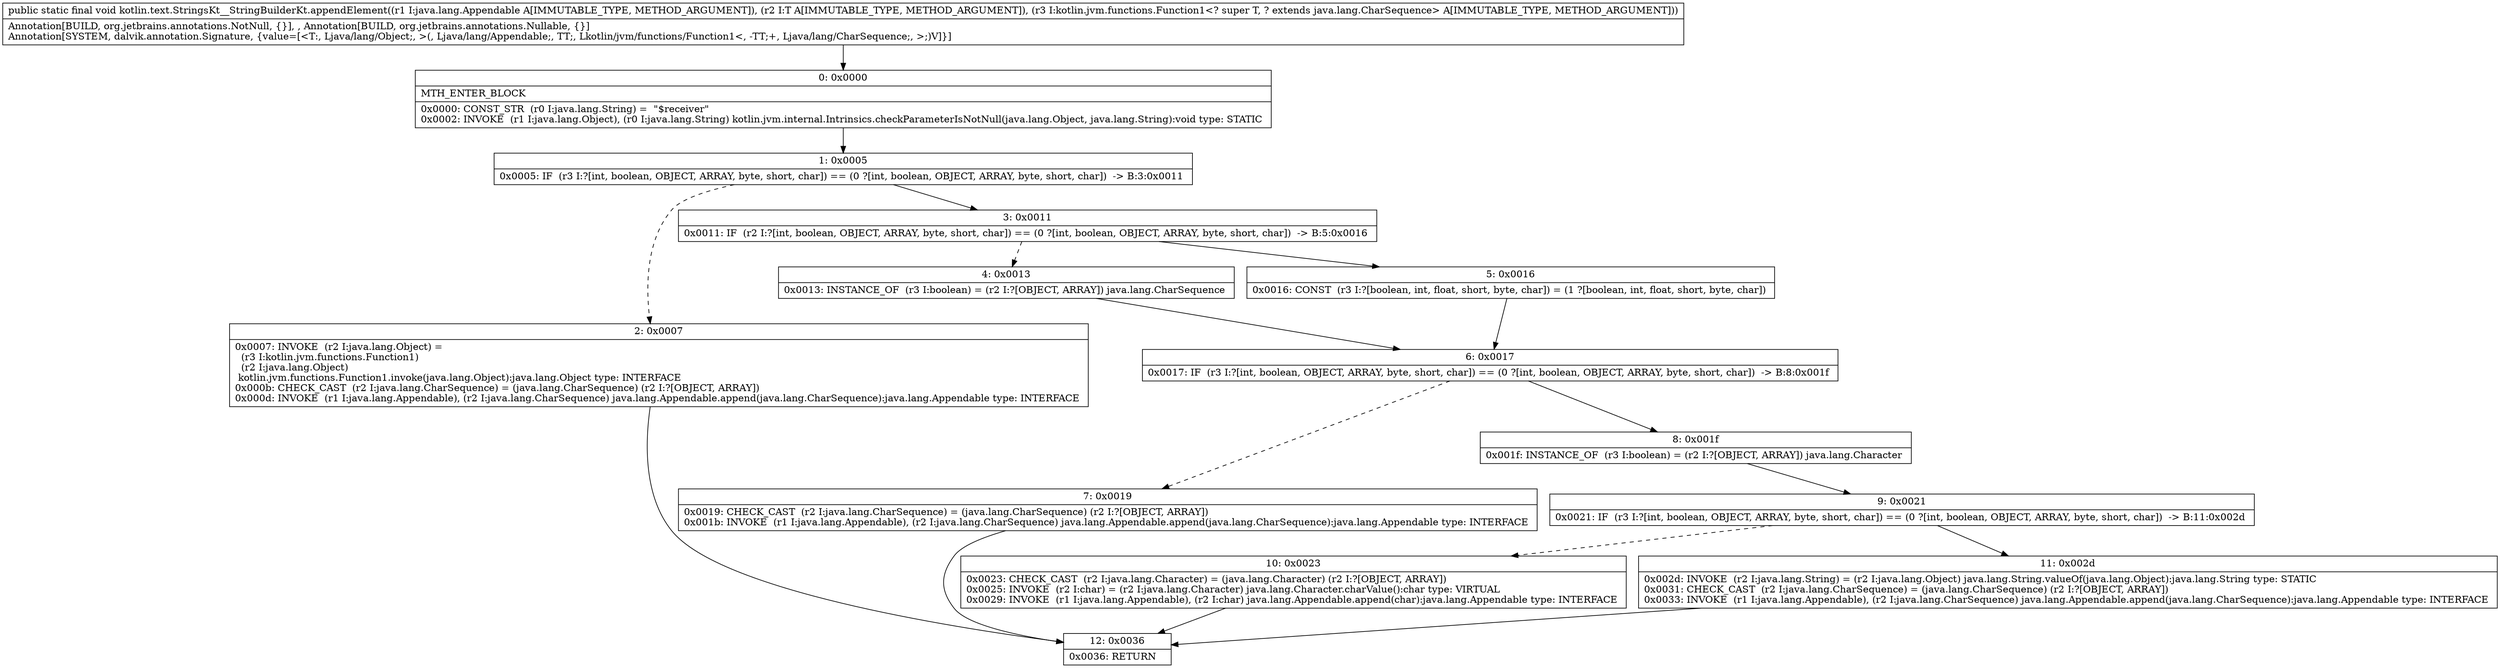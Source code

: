 digraph "CFG forkotlin.text.StringsKt__StringBuilderKt.appendElement(Ljava\/lang\/Appendable;Ljava\/lang\/Object;Lkotlin\/jvm\/functions\/Function1;)V" {
Node_0 [shape=record,label="{0\:\ 0x0000|MTH_ENTER_BLOCK\l|0x0000: CONST_STR  (r0 I:java.lang.String) =  \"$receiver\" \l0x0002: INVOKE  (r1 I:java.lang.Object), (r0 I:java.lang.String) kotlin.jvm.internal.Intrinsics.checkParameterIsNotNull(java.lang.Object, java.lang.String):void type: STATIC \l}"];
Node_1 [shape=record,label="{1\:\ 0x0005|0x0005: IF  (r3 I:?[int, boolean, OBJECT, ARRAY, byte, short, char]) == (0 ?[int, boolean, OBJECT, ARRAY, byte, short, char])  \-\> B:3:0x0011 \l}"];
Node_2 [shape=record,label="{2\:\ 0x0007|0x0007: INVOKE  (r2 I:java.lang.Object) = \l  (r3 I:kotlin.jvm.functions.Function1)\l  (r2 I:java.lang.Object)\l kotlin.jvm.functions.Function1.invoke(java.lang.Object):java.lang.Object type: INTERFACE \l0x000b: CHECK_CAST  (r2 I:java.lang.CharSequence) = (java.lang.CharSequence) (r2 I:?[OBJECT, ARRAY]) \l0x000d: INVOKE  (r1 I:java.lang.Appendable), (r2 I:java.lang.CharSequence) java.lang.Appendable.append(java.lang.CharSequence):java.lang.Appendable type: INTERFACE \l}"];
Node_3 [shape=record,label="{3\:\ 0x0011|0x0011: IF  (r2 I:?[int, boolean, OBJECT, ARRAY, byte, short, char]) == (0 ?[int, boolean, OBJECT, ARRAY, byte, short, char])  \-\> B:5:0x0016 \l}"];
Node_4 [shape=record,label="{4\:\ 0x0013|0x0013: INSTANCE_OF  (r3 I:boolean) = (r2 I:?[OBJECT, ARRAY]) java.lang.CharSequence \l}"];
Node_5 [shape=record,label="{5\:\ 0x0016|0x0016: CONST  (r3 I:?[boolean, int, float, short, byte, char]) = (1 ?[boolean, int, float, short, byte, char]) \l}"];
Node_6 [shape=record,label="{6\:\ 0x0017|0x0017: IF  (r3 I:?[int, boolean, OBJECT, ARRAY, byte, short, char]) == (0 ?[int, boolean, OBJECT, ARRAY, byte, short, char])  \-\> B:8:0x001f \l}"];
Node_7 [shape=record,label="{7\:\ 0x0019|0x0019: CHECK_CAST  (r2 I:java.lang.CharSequence) = (java.lang.CharSequence) (r2 I:?[OBJECT, ARRAY]) \l0x001b: INVOKE  (r1 I:java.lang.Appendable), (r2 I:java.lang.CharSequence) java.lang.Appendable.append(java.lang.CharSequence):java.lang.Appendable type: INTERFACE \l}"];
Node_8 [shape=record,label="{8\:\ 0x001f|0x001f: INSTANCE_OF  (r3 I:boolean) = (r2 I:?[OBJECT, ARRAY]) java.lang.Character \l}"];
Node_9 [shape=record,label="{9\:\ 0x0021|0x0021: IF  (r3 I:?[int, boolean, OBJECT, ARRAY, byte, short, char]) == (0 ?[int, boolean, OBJECT, ARRAY, byte, short, char])  \-\> B:11:0x002d \l}"];
Node_10 [shape=record,label="{10\:\ 0x0023|0x0023: CHECK_CAST  (r2 I:java.lang.Character) = (java.lang.Character) (r2 I:?[OBJECT, ARRAY]) \l0x0025: INVOKE  (r2 I:char) = (r2 I:java.lang.Character) java.lang.Character.charValue():char type: VIRTUAL \l0x0029: INVOKE  (r1 I:java.lang.Appendable), (r2 I:char) java.lang.Appendable.append(char):java.lang.Appendable type: INTERFACE \l}"];
Node_11 [shape=record,label="{11\:\ 0x002d|0x002d: INVOKE  (r2 I:java.lang.String) = (r2 I:java.lang.Object) java.lang.String.valueOf(java.lang.Object):java.lang.String type: STATIC \l0x0031: CHECK_CAST  (r2 I:java.lang.CharSequence) = (java.lang.CharSequence) (r2 I:?[OBJECT, ARRAY]) \l0x0033: INVOKE  (r1 I:java.lang.Appendable), (r2 I:java.lang.CharSequence) java.lang.Appendable.append(java.lang.CharSequence):java.lang.Appendable type: INTERFACE \l}"];
Node_12 [shape=record,label="{12\:\ 0x0036|0x0036: RETURN   \l}"];
MethodNode[shape=record,label="{public static final void kotlin.text.StringsKt__StringBuilderKt.appendElement((r1 I:java.lang.Appendable A[IMMUTABLE_TYPE, METHOD_ARGUMENT]), (r2 I:T A[IMMUTABLE_TYPE, METHOD_ARGUMENT]), (r3 I:kotlin.jvm.functions.Function1\<? super T, ? extends java.lang.CharSequence\> A[IMMUTABLE_TYPE, METHOD_ARGUMENT]))  | Annotation[BUILD, org.jetbrains.annotations.NotNull, \{\}], , Annotation[BUILD, org.jetbrains.annotations.Nullable, \{\}]\lAnnotation[SYSTEM, dalvik.annotation.Signature, \{value=[\<T:, Ljava\/lang\/Object;, \>(, Ljava\/lang\/Appendable;, TT;, Lkotlin\/jvm\/functions\/Function1\<, \-TT;+, Ljava\/lang\/CharSequence;, \>;)V]\}]\l}"];
MethodNode -> Node_0;
Node_0 -> Node_1;
Node_1 -> Node_2[style=dashed];
Node_1 -> Node_3;
Node_2 -> Node_12;
Node_3 -> Node_4[style=dashed];
Node_3 -> Node_5;
Node_4 -> Node_6;
Node_5 -> Node_6;
Node_6 -> Node_7[style=dashed];
Node_6 -> Node_8;
Node_7 -> Node_12;
Node_8 -> Node_9;
Node_9 -> Node_10[style=dashed];
Node_9 -> Node_11;
Node_10 -> Node_12;
Node_11 -> Node_12;
}

